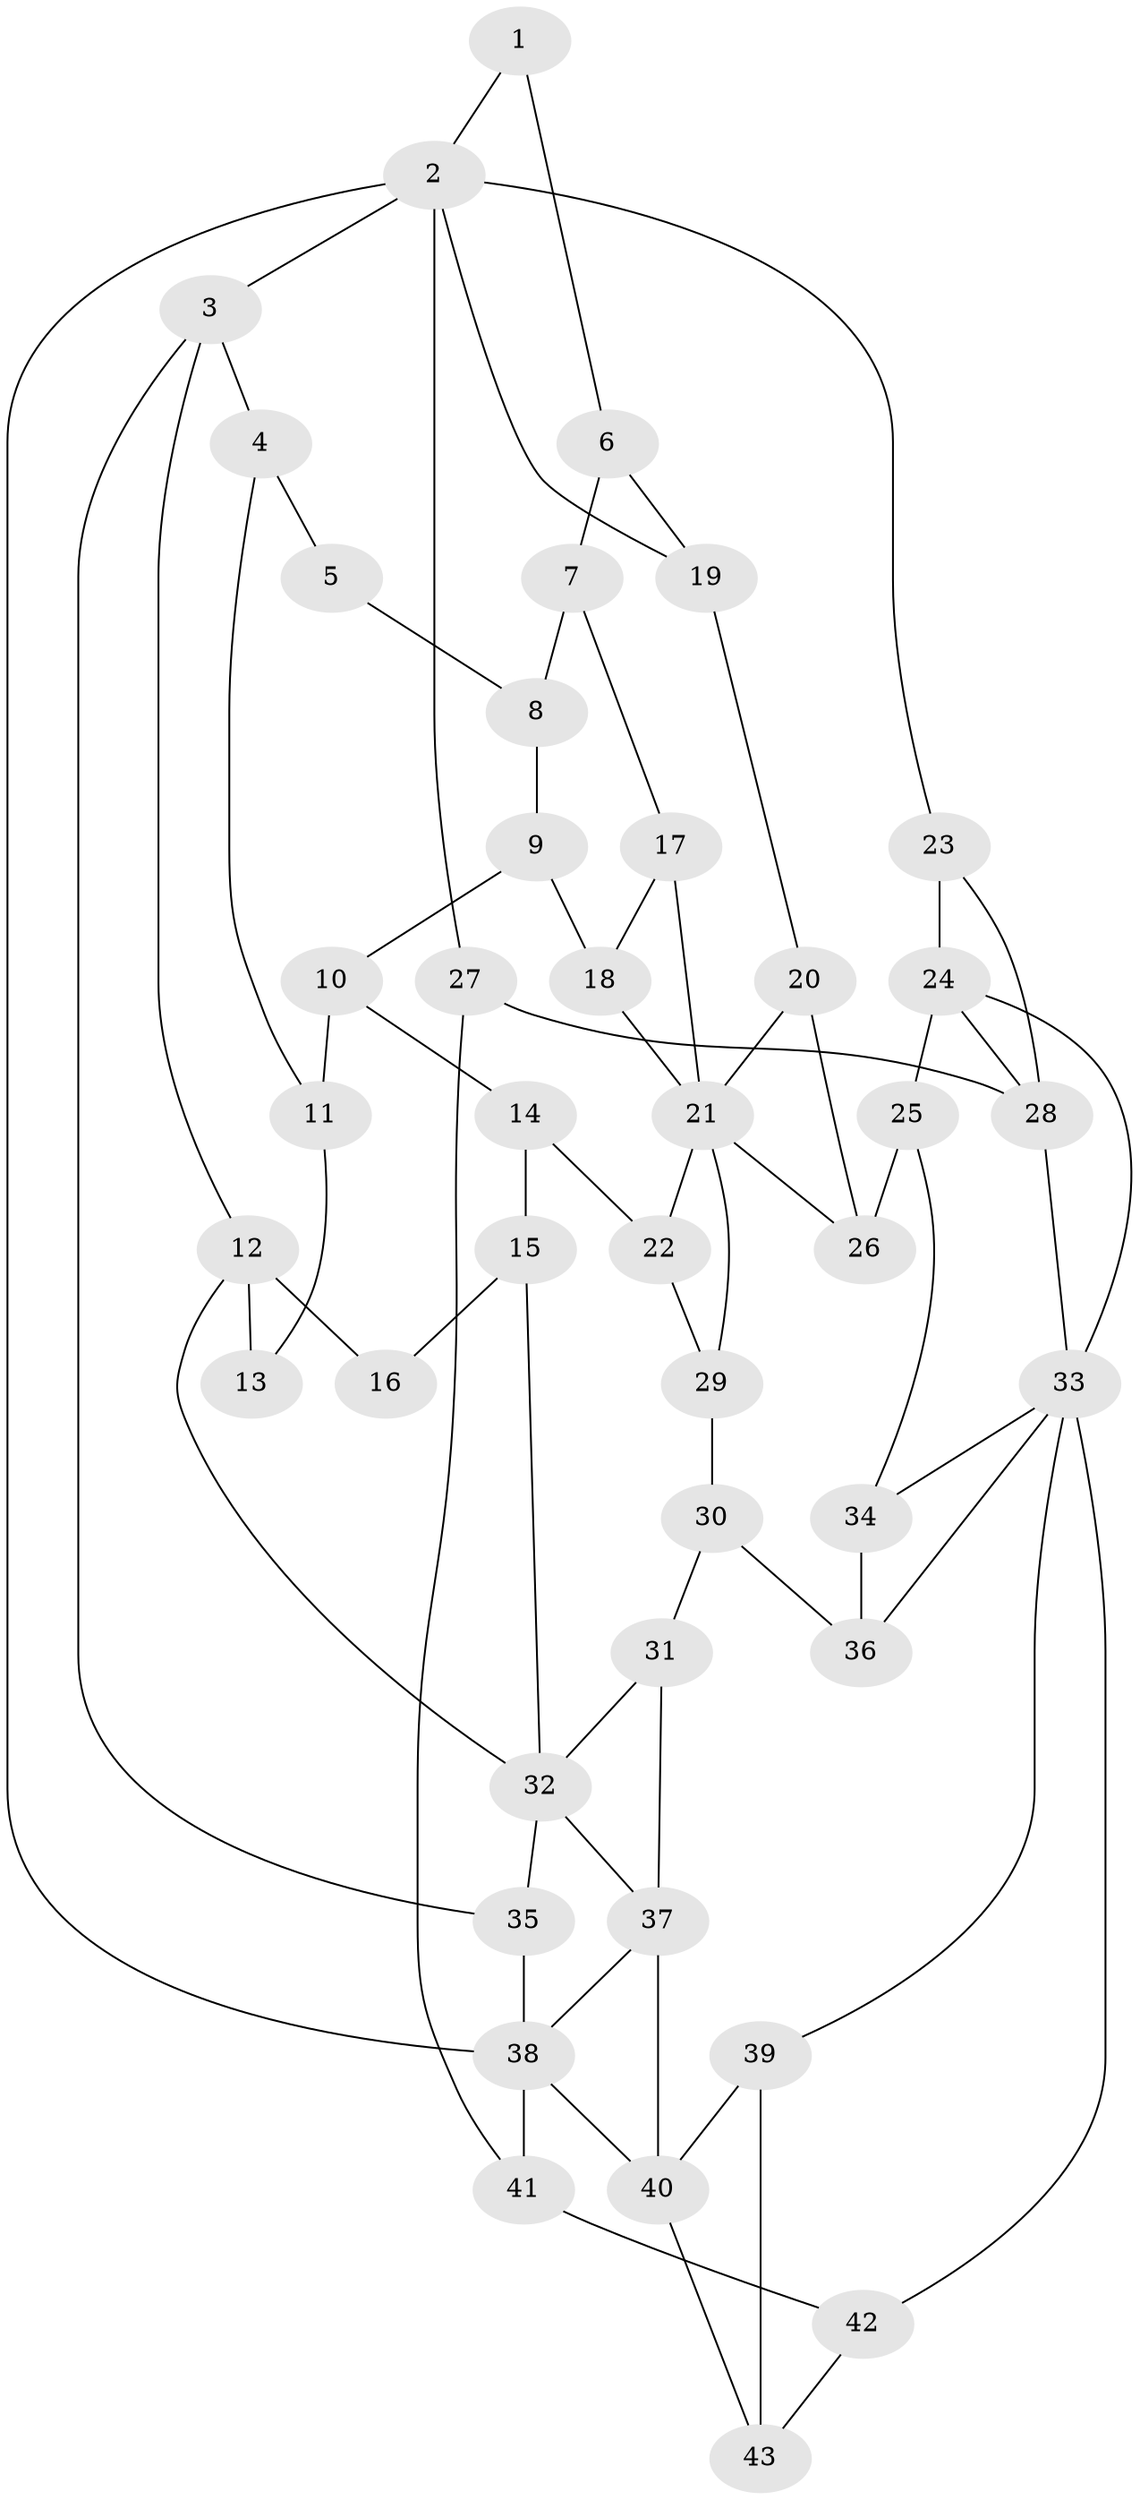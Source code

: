 // original degree distribution, {3: 0.028985507246376812, 5: 0.5507246376811594, 6: 0.18840579710144928, 4: 0.2318840579710145}
// Generated by graph-tools (version 1.1) at 2025/54/03/04/25 22:54:19]
// undirected, 43 vertices, 72 edges
graph export_dot {
  node [color=gray90,style=filled];
  1;
  2;
  3;
  4;
  5;
  6;
  7;
  8;
  9;
  10;
  11;
  12;
  13;
  14;
  15;
  16;
  17;
  18;
  19;
  20;
  21;
  22;
  23;
  24;
  25;
  26;
  27;
  28;
  29;
  30;
  31;
  32;
  33;
  34;
  35;
  36;
  37;
  38;
  39;
  40;
  41;
  42;
  43;
  1 -- 2 [weight=1.0];
  1 -- 6 [weight=1.0];
  2 -- 3 [weight=1.0];
  2 -- 19 [weight=1.0];
  2 -- 23 [weight=1.0];
  2 -- 27 [weight=1.0];
  2 -- 38 [weight=2.0];
  3 -- 4 [weight=1.0];
  3 -- 12 [weight=1.0];
  3 -- 35 [weight=1.0];
  4 -- 5 [weight=1.0];
  4 -- 11 [weight=1.0];
  5 -- 8 [weight=1.0];
  6 -- 7 [weight=1.0];
  6 -- 19 [weight=1.0];
  7 -- 8 [weight=1.0];
  7 -- 17 [weight=1.0];
  8 -- 9 [weight=1.0];
  9 -- 10 [weight=1.0];
  9 -- 18 [weight=1.0];
  10 -- 11 [weight=1.0];
  10 -- 14 [weight=1.0];
  11 -- 13 [weight=1.0];
  12 -- 13 [weight=2.0];
  12 -- 16 [weight=2.0];
  12 -- 32 [weight=1.0];
  14 -- 15 [weight=1.0];
  14 -- 22 [weight=1.0];
  15 -- 16 [weight=1.0];
  15 -- 32 [weight=1.0];
  17 -- 18 [weight=1.0];
  17 -- 21 [weight=1.0];
  18 -- 21 [weight=1.0];
  19 -- 20 [weight=1.0];
  20 -- 21 [weight=1.0];
  20 -- 26 [weight=1.0];
  21 -- 22 [weight=1.0];
  21 -- 26 [weight=1.0];
  21 -- 29 [weight=1.0];
  22 -- 29 [weight=1.0];
  23 -- 24 [weight=1.0];
  23 -- 28 [weight=1.0];
  24 -- 25 [weight=1.0];
  24 -- 28 [weight=1.0];
  24 -- 33 [weight=1.0];
  25 -- 26 [weight=1.0];
  25 -- 34 [weight=1.0];
  27 -- 28 [weight=1.0];
  27 -- 41 [weight=1.0];
  28 -- 33 [weight=1.0];
  29 -- 30 [weight=1.0];
  30 -- 31 [weight=1.0];
  30 -- 36 [weight=1.0];
  31 -- 32 [weight=1.0];
  31 -- 37 [weight=1.0];
  32 -- 35 [weight=2.0];
  32 -- 37 [weight=1.0];
  33 -- 34 [weight=1.0];
  33 -- 36 [weight=1.0];
  33 -- 39 [weight=1.0];
  33 -- 42 [weight=1.0];
  34 -- 36 [weight=1.0];
  35 -- 38 [weight=1.0];
  37 -- 38 [weight=1.0];
  37 -- 40 [weight=2.0];
  38 -- 40 [weight=1.0];
  38 -- 41 [weight=1.0];
  39 -- 40 [weight=1.0];
  39 -- 43 [weight=1.0];
  40 -- 43 [weight=1.0];
  41 -- 42 [weight=1.0];
  42 -- 43 [weight=1.0];
}
